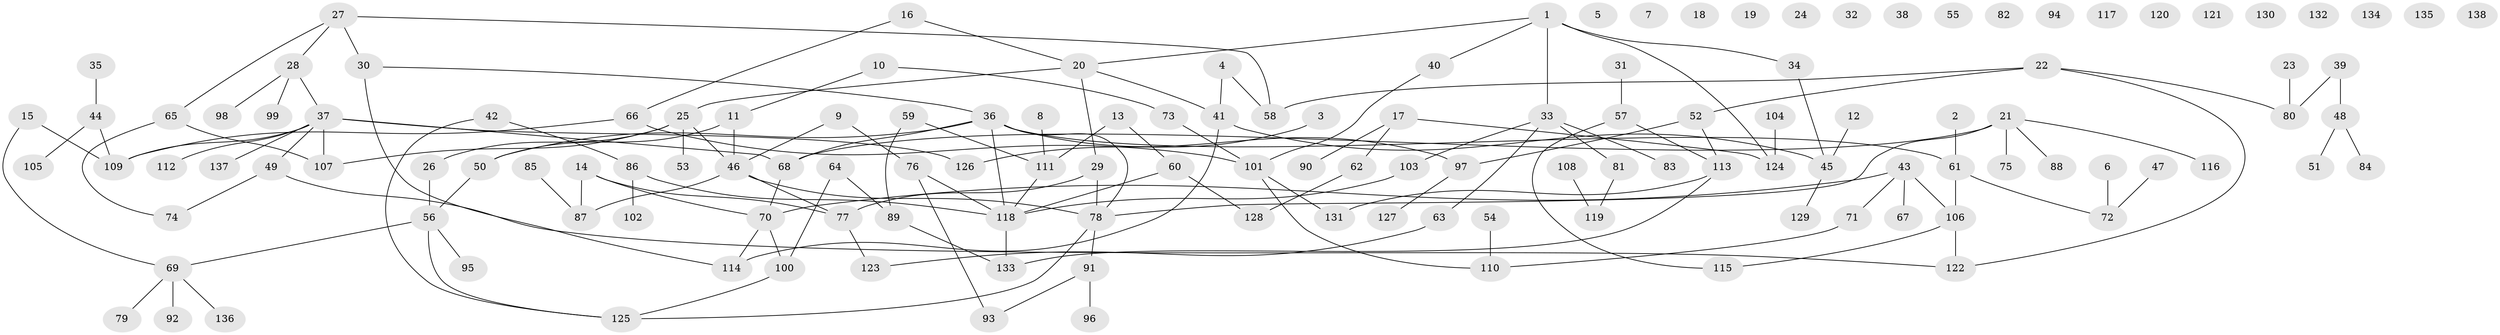 // coarse degree distribution, {14: 0.041666666666666664, 2: 0.16666666666666666, 3: 0.08333333333333333, 5: 0.08333333333333333, 7: 0.08333333333333333, 13: 0.041666666666666664, 1: 0.4583333333333333, 6: 0.041666666666666664}
// Generated by graph-tools (version 1.1) at 2025/48/03/04/25 22:48:27]
// undirected, 138 vertices, 157 edges
graph export_dot {
  node [color=gray90,style=filled];
  1;
  2;
  3;
  4;
  5;
  6;
  7;
  8;
  9;
  10;
  11;
  12;
  13;
  14;
  15;
  16;
  17;
  18;
  19;
  20;
  21;
  22;
  23;
  24;
  25;
  26;
  27;
  28;
  29;
  30;
  31;
  32;
  33;
  34;
  35;
  36;
  37;
  38;
  39;
  40;
  41;
  42;
  43;
  44;
  45;
  46;
  47;
  48;
  49;
  50;
  51;
  52;
  53;
  54;
  55;
  56;
  57;
  58;
  59;
  60;
  61;
  62;
  63;
  64;
  65;
  66;
  67;
  68;
  69;
  70;
  71;
  72;
  73;
  74;
  75;
  76;
  77;
  78;
  79;
  80;
  81;
  82;
  83;
  84;
  85;
  86;
  87;
  88;
  89;
  90;
  91;
  92;
  93;
  94;
  95;
  96;
  97;
  98;
  99;
  100;
  101;
  102;
  103;
  104;
  105;
  106;
  107;
  108;
  109;
  110;
  111;
  112;
  113;
  114;
  115;
  116;
  117;
  118;
  119;
  120;
  121;
  122;
  123;
  124;
  125;
  126;
  127;
  128;
  129;
  130;
  131;
  132;
  133;
  134;
  135;
  136;
  137;
  138;
  1 -- 20;
  1 -- 33;
  1 -- 34;
  1 -- 40;
  1 -- 124;
  2 -- 61;
  3 -- 126;
  4 -- 41;
  4 -- 58;
  6 -- 72;
  8 -- 111;
  9 -- 46;
  9 -- 76;
  10 -- 11;
  10 -- 73;
  11 -- 46;
  11 -- 50;
  12 -- 45;
  13 -- 60;
  13 -- 111;
  14 -- 70;
  14 -- 77;
  14 -- 87;
  15 -- 69;
  15 -- 109;
  16 -- 20;
  16 -- 66;
  17 -- 62;
  17 -- 90;
  17 -- 124;
  20 -- 25;
  20 -- 29;
  20 -- 41;
  21 -- 68;
  21 -- 75;
  21 -- 78;
  21 -- 88;
  21 -- 116;
  22 -- 52;
  22 -- 58;
  22 -- 80;
  22 -- 122;
  23 -- 80;
  25 -- 26;
  25 -- 46;
  25 -- 53;
  25 -- 107;
  26 -- 56;
  27 -- 28;
  27 -- 30;
  27 -- 58;
  27 -- 65;
  28 -- 37;
  28 -- 98;
  28 -- 99;
  29 -- 77;
  29 -- 78;
  30 -- 36;
  30 -- 114;
  31 -- 57;
  33 -- 63;
  33 -- 81;
  33 -- 83;
  33 -- 103;
  34 -- 45;
  35 -- 44;
  36 -- 50;
  36 -- 61;
  36 -- 68;
  36 -- 78;
  36 -- 97;
  36 -- 118;
  37 -- 49;
  37 -- 68;
  37 -- 107;
  37 -- 109;
  37 -- 112;
  37 -- 126;
  37 -- 137;
  39 -- 48;
  39 -- 80;
  40 -- 101;
  41 -- 45;
  41 -- 114;
  42 -- 86;
  42 -- 125;
  43 -- 67;
  43 -- 70;
  43 -- 71;
  43 -- 106;
  44 -- 105;
  44 -- 109;
  45 -- 129;
  46 -- 77;
  46 -- 78;
  46 -- 87;
  47 -- 72;
  48 -- 51;
  48 -- 84;
  49 -- 74;
  49 -- 122;
  50 -- 56;
  52 -- 97;
  52 -- 113;
  54 -- 110;
  56 -- 69;
  56 -- 95;
  56 -- 125;
  57 -- 113;
  57 -- 115;
  59 -- 89;
  59 -- 111;
  60 -- 118;
  60 -- 128;
  61 -- 72;
  61 -- 106;
  62 -- 128;
  63 -- 123;
  64 -- 89;
  64 -- 100;
  65 -- 74;
  65 -- 107;
  66 -- 101;
  66 -- 109;
  68 -- 70;
  69 -- 79;
  69 -- 92;
  69 -- 136;
  70 -- 100;
  70 -- 114;
  71 -- 110;
  73 -- 101;
  76 -- 93;
  76 -- 118;
  77 -- 123;
  78 -- 91;
  78 -- 125;
  81 -- 119;
  85 -- 87;
  86 -- 102;
  86 -- 118;
  89 -- 133;
  91 -- 93;
  91 -- 96;
  97 -- 127;
  100 -- 125;
  101 -- 110;
  101 -- 131;
  103 -- 118;
  104 -- 124;
  106 -- 115;
  106 -- 122;
  108 -- 119;
  111 -- 118;
  113 -- 131;
  113 -- 133;
  118 -- 133;
}
